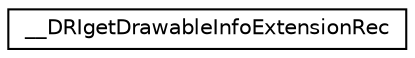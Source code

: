 digraph "Graphe hiérarchique des classes"
{
  edge [fontname="Helvetica",fontsize="10",labelfontname="Helvetica",labelfontsize="10"];
  node [fontname="Helvetica",fontsize="10",shape=record];
  rankdir="LR";
  Node1 [label="__DRIgetDrawableInfoExtensionRec",height=0.2,width=0.4,color="black", fillcolor="white", style="filled",URL="$struct_____d_r_iget_drawable_info_extension_rec.html"];
}
